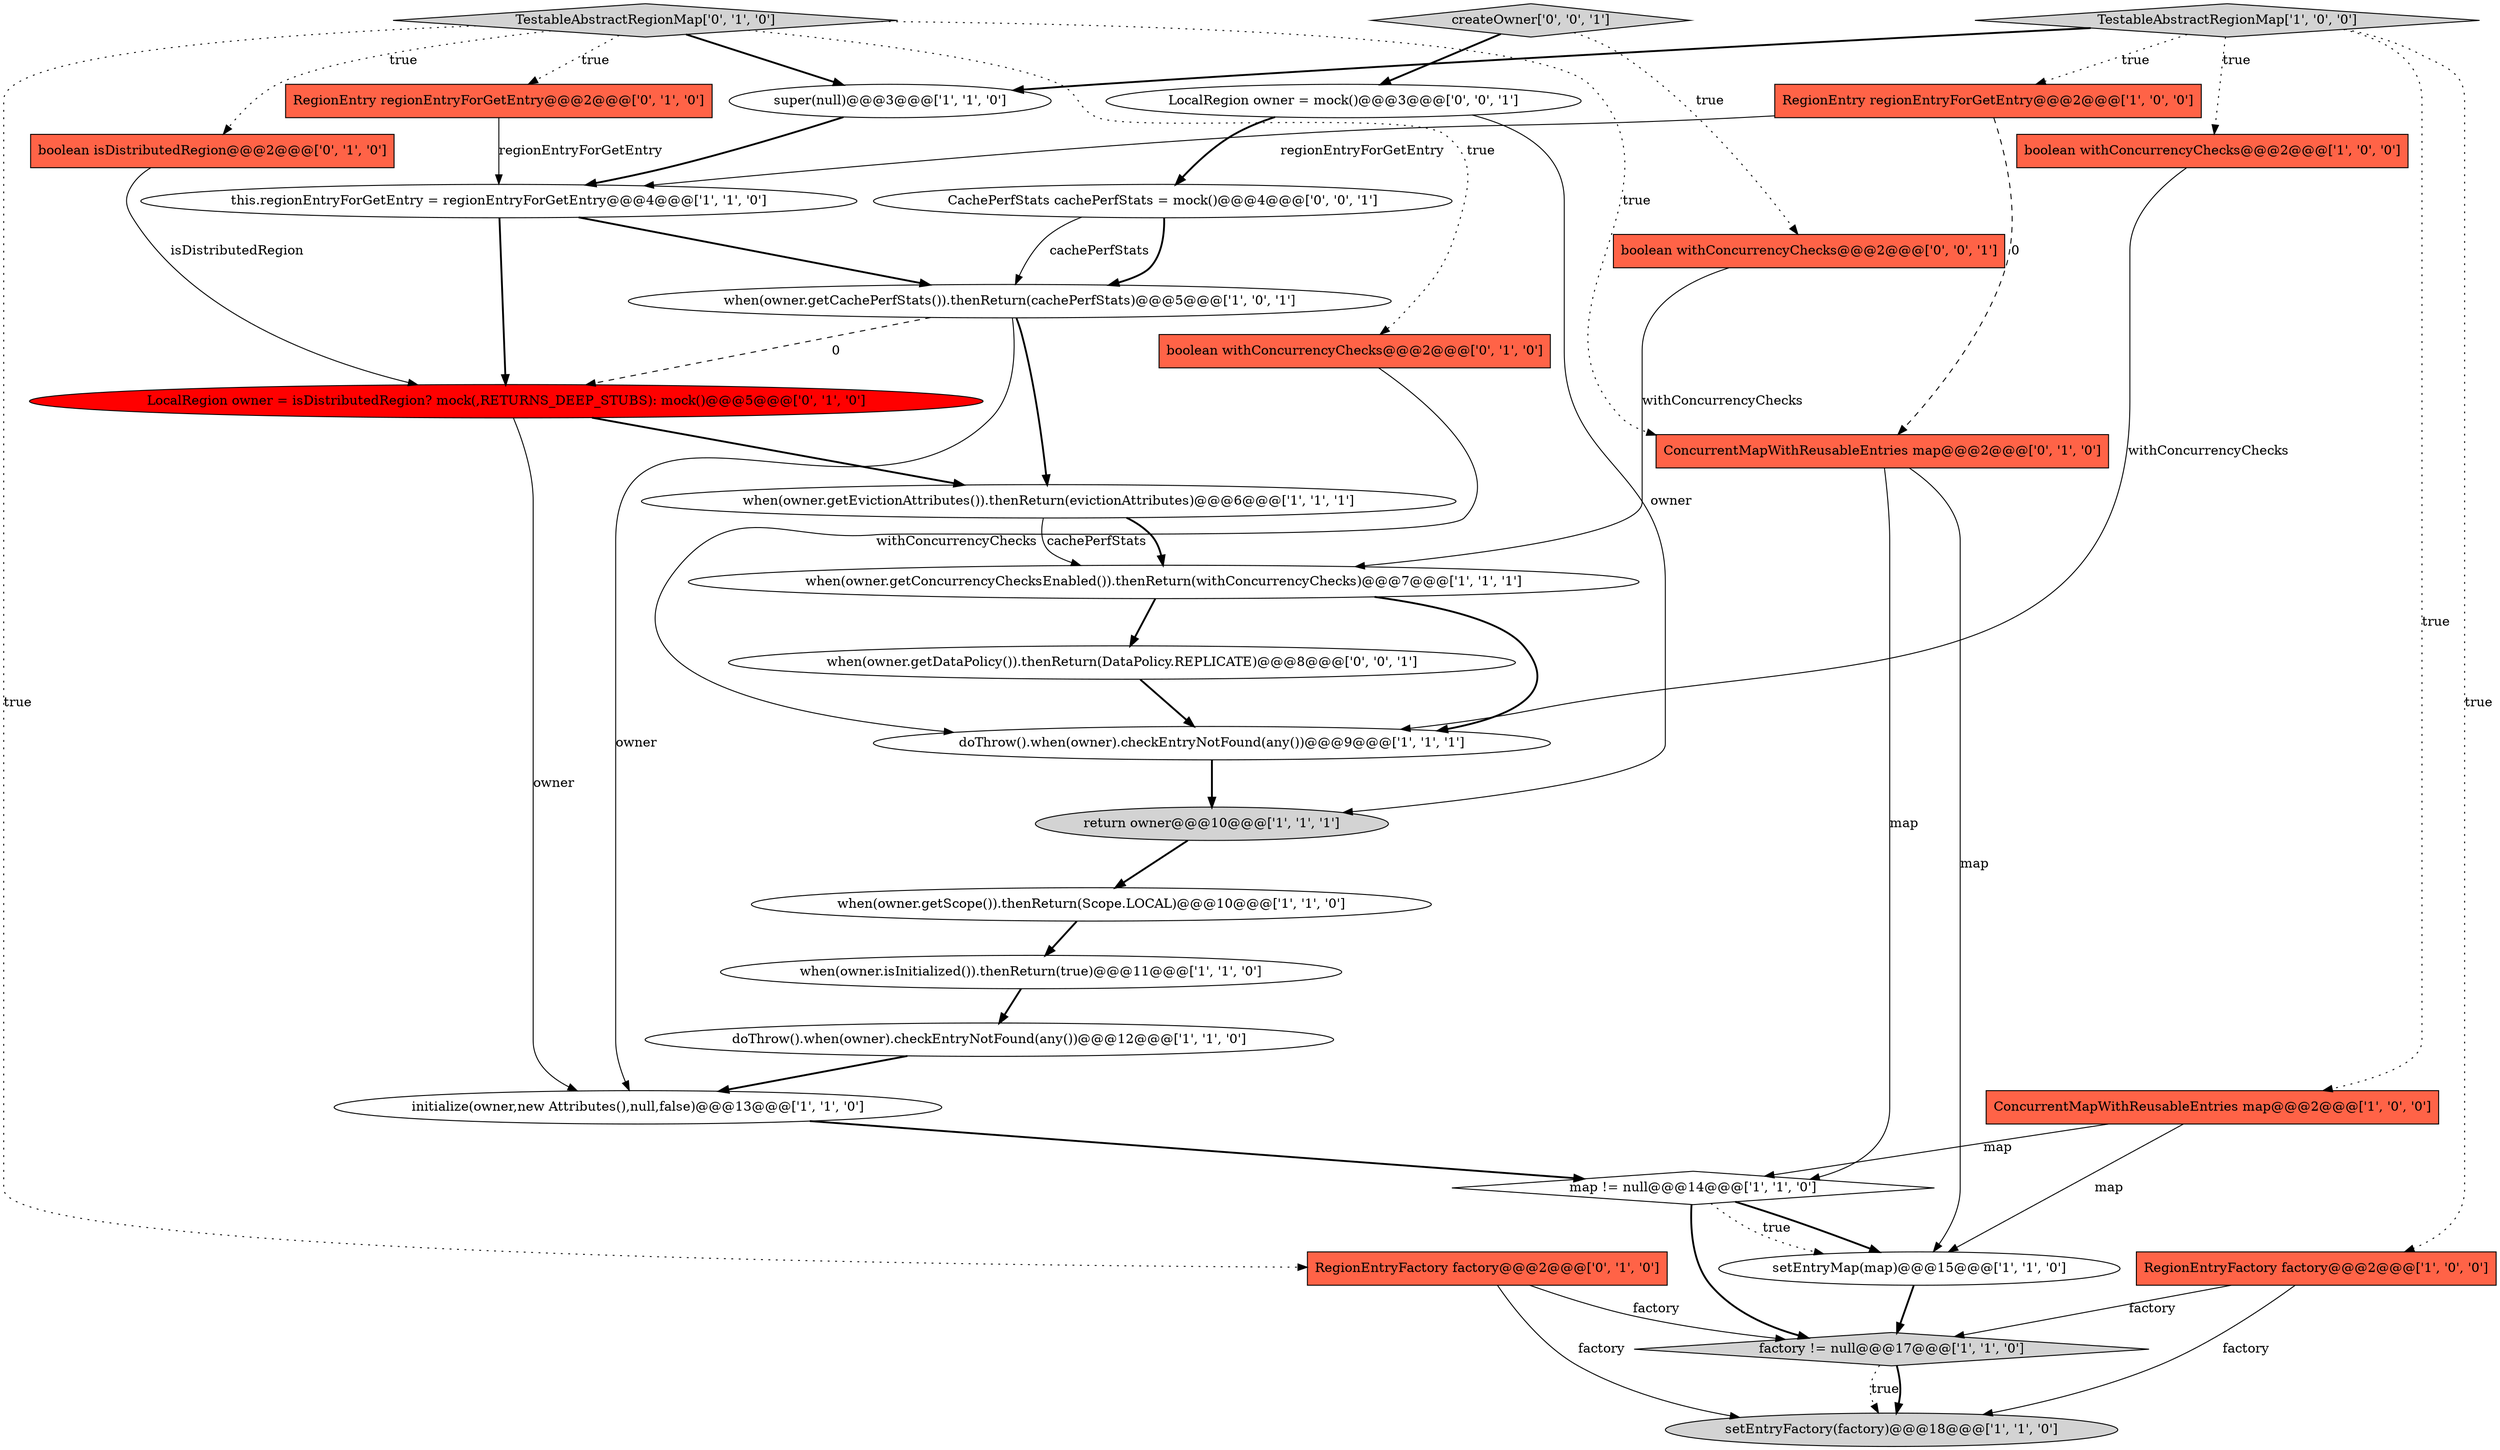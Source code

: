digraph {
31 [style = filled, label = "LocalRegion owner = mock()@@@3@@@['0', '0', '1']", fillcolor = white, shape = ellipse image = "AAA0AAABBB3BBB"];
3 [style = filled, label = "when(owner.getConcurrencyChecksEnabled()).thenReturn(withConcurrencyChecks)@@@7@@@['1', '1', '1']", fillcolor = white, shape = ellipse image = "AAA0AAABBB1BBB"];
6 [style = filled, label = "RegionEntryFactory factory@@@2@@@['1', '0', '0']", fillcolor = tomato, shape = box image = "AAA0AAABBB1BBB"];
27 [style = filled, label = "when(owner.getDataPolicy()).thenReturn(DataPolicy.REPLICATE)@@@8@@@['0', '0', '1']", fillcolor = white, shape = ellipse image = "AAA0AAABBB3BBB"];
11 [style = filled, label = "map != null@@@14@@@['1', '1', '0']", fillcolor = white, shape = diamond image = "AAA0AAABBB1BBB"];
23 [style = filled, label = "LocalRegion owner = isDistributedRegion? mock(,RETURNS_DEEP_STUBS): mock()@@@5@@@['0', '1', '0']", fillcolor = red, shape = ellipse image = "AAA1AAABBB2BBB"];
0 [style = filled, label = "boolean withConcurrencyChecks@@@2@@@['1', '0', '0']", fillcolor = tomato, shape = box image = "AAA0AAABBB1BBB"];
1 [style = filled, label = "doThrow().when(owner).checkEntryNotFound(any())@@@9@@@['1', '1', '1']", fillcolor = white, shape = ellipse image = "AAA0AAABBB1BBB"];
22 [style = filled, label = "boolean withConcurrencyChecks@@@2@@@['0', '1', '0']", fillcolor = tomato, shape = box image = "AAA0AAABBB2BBB"];
7 [style = filled, label = "TestableAbstractRegionMap['1', '0', '0']", fillcolor = lightgray, shape = diamond image = "AAA0AAABBB1BBB"];
8 [style = filled, label = "setEntryFactory(factory)@@@18@@@['1', '1', '0']", fillcolor = lightgray, shape = ellipse image = "AAA0AAABBB1BBB"];
15 [style = filled, label = "ConcurrentMapWithReusableEntries map@@@2@@@['1', '0', '0']", fillcolor = tomato, shape = box image = "AAA0AAABBB1BBB"];
16 [style = filled, label = "factory != null@@@17@@@['1', '1', '0']", fillcolor = lightgray, shape = diamond image = "AAA0AAABBB1BBB"];
9 [style = filled, label = "when(owner.isInitialized()).thenReturn(true)@@@11@@@['1', '1', '0']", fillcolor = white, shape = ellipse image = "AAA0AAABBB1BBB"];
12 [style = filled, label = "this.regionEntryForGetEntry = regionEntryForGetEntry@@@4@@@['1', '1', '0']", fillcolor = white, shape = ellipse image = "AAA0AAABBB1BBB"];
5 [style = filled, label = "initialize(owner,new Attributes(),null,false)@@@13@@@['1', '1', '0']", fillcolor = white, shape = ellipse image = "AAA0AAABBB1BBB"];
28 [style = filled, label = "createOwner['0', '0', '1']", fillcolor = lightgray, shape = diamond image = "AAA0AAABBB3BBB"];
24 [style = filled, label = "TestableAbstractRegionMap['0', '1', '0']", fillcolor = lightgray, shape = diamond image = "AAA0AAABBB2BBB"];
18 [style = filled, label = "RegionEntry regionEntryForGetEntry@@@2@@@['1', '0', '0']", fillcolor = tomato, shape = box image = "AAA1AAABBB1BBB"];
21 [style = filled, label = "RegionEntry regionEntryForGetEntry@@@2@@@['0', '1', '0']", fillcolor = tomato, shape = box image = "AAA0AAABBB2BBB"];
26 [style = filled, label = "ConcurrentMapWithReusableEntries map@@@2@@@['0', '1', '0']", fillcolor = tomato, shape = box image = "AAA1AAABBB2BBB"];
4 [style = filled, label = "when(owner.getScope()).thenReturn(Scope.LOCAL)@@@10@@@['1', '1', '0']", fillcolor = white, shape = ellipse image = "AAA0AAABBB1BBB"];
29 [style = filled, label = "CachePerfStats cachePerfStats = mock()@@@4@@@['0', '0', '1']", fillcolor = white, shape = ellipse image = "AAA0AAABBB3BBB"];
10 [style = filled, label = "when(owner.getCachePerfStats()).thenReturn(cachePerfStats)@@@5@@@['1', '0', '1']", fillcolor = white, shape = ellipse image = "AAA0AAABBB1BBB"];
14 [style = filled, label = "super(null)@@@3@@@['1', '1', '0']", fillcolor = white, shape = ellipse image = "AAA0AAABBB1BBB"];
17 [style = filled, label = "return owner@@@10@@@['1', '1', '1']", fillcolor = lightgray, shape = ellipse image = "AAA0AAABBB1BBB"];
25 [style = filled, label = "boolean isDistributedRegion@@@2@@@['0', '1', '0']", fillcolor = tomato, shape = box image = "AAA0AAABBB2BBB"];
13 [style = filled, label = "doThrow().when(owner).checkEntryNotFound(any())@@@12@@@['1', '1', '0']", fillcolor = white, shape = ellipse image = "AAA0AAABBB1BBB"];
19 [style = filled, label = "setEntryMap(map)@@@15@@@['1', '1', '0']", fillcolor = white, shape = ellipse image = "AAA0AAABBB1BBB"];
30 [style = filled, label = "boolean withConcurrencyChecks@@@2@@@['0', '0', '1']", fillcolor = tomato, shape = box image = "AAA0AAABBB3BBB"];
2 [style = filled, label = "when(owner.getEvictionAttributes()).thenReturn(evictionAttributes)@@@6@@@['1', '1', '1']", fillcolor = white, shape = ellipse image = "AAA0AAABBB1BBB"];
20 [style = filled, label = "RegionEntryFactory factory@@@2@@@['0', '1', '0']", fillcolor = tomato, shape = box image = "AAA0AAABBB2BBB"];
4->9 [style = bold, label=""];
29->10 [style = solid, label="cachePerfStats"];
11->16 [style = bold, label=""];
16->8 [style = dotted, label="true"];
7->6 [style = dotted, label="true"];
27->1 [style = bold, label=""];
0->1 [style = solid, label="withConcurrencyChecks"];
3->1 [style = bold, label=""];
16->8 [style = bold, label=""];
24->25 [style = dotted, label="true"];
26->11 [style = solid, label="map"];
2->3 [style = bold, label=""];
28->31 [style = bold, label=""];
30->3 [style = solid, label="withConcurrencyChecks"];
23->5 [style = solid, label="owner"];
31->29 [style = bold, label=""];
15->11 [style = solid, label="map"];
6->16 [style = solid, label="factory"];
20->16 [style = solid, label="factory"];
21->12 [style = solid, label="regionEntryForGetEntry"];
15->19 [style = solid, label="map"];
11->19 [style = bold, label=""];
7->0 [style = dotted, label="true"];
26->19 [style = solid, label="map"];
7->15 [style = dotted, label="true"];
6->8 [style = solid, label="factory"];
1->17 [style = bold, label=""];
19->16 [style = bold, label=""];
24->14 [style = bold, label=""];
7->14 [style = bold, label=""];
3->27 [style = bold, label=""];
28->30 [style = dotted, label="true"];
12->10 [style = bold, label=""];
25->23 [style = solid, label="isDistributedRegion"];
24->26 [style = dotted, label="true"];
18->12 [style = solid, label="regionEntryForGetEntry"];
24->22 [style = dotted, label="true"];
31->17 [style = solid, label="owner"];
14->12 [style = bold, label=""];
22->1 [style = solid, label="withConcurrencyChecks"];
24->20 [style = dotted, label="true"];
13->5 [style = bold, label=""];
7->18 [style = dotted, label="true"];
20->8 [style = solid, label="factory"];
10->5 [style = solid, label="owner"];
29->10 [style = bold, label=""];
10->2 [style = bold, label=""];
5->11 [style = bold, label=""];
12->23 [style = bold, label=""];
23->2 [style = bold, label=""];
11->19 [style = dotted, label="true"];
10->23 [style = dashed, label="0"];
24->21 [style = dotted, label="true"];
17->4 [style = bold, label=""];
2->3 [style = solid, label="cachePerfStats"];
18->26 [style = dashed, label="0"];
9->13 [style = bold, label=""];
}
